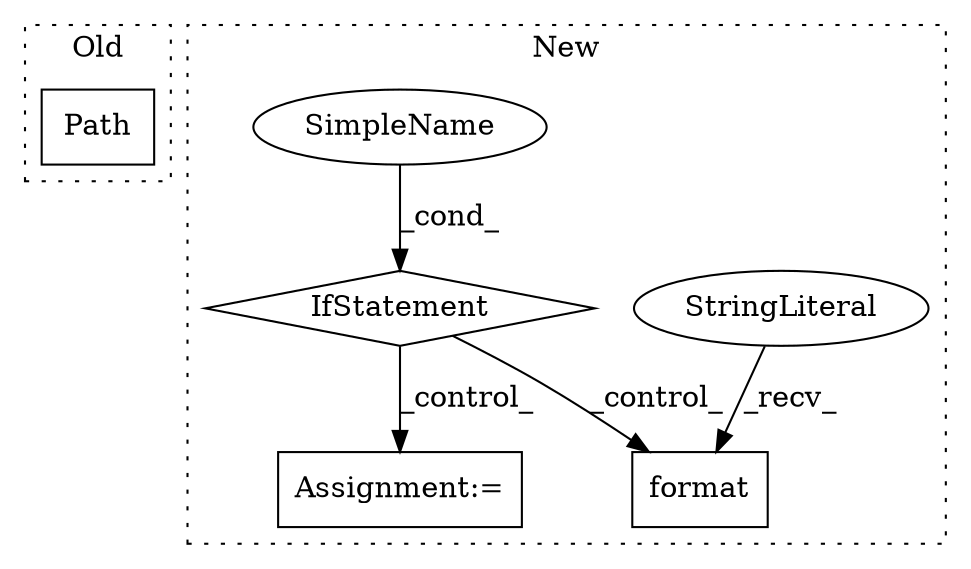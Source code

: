 digraph G {
subgraph cluster0 {
1 [label="Path" a="32" s="2920,2937" l="5,1" shape="box"];
label = "Old";
style="dotted";
}
subgraph cluster1 {
2 [label="format" a="32" s="5148,5179" l="7,1" shape="box"];
3 [label="StringLiteral" a="45" s="5082" l="65" shape="ellipse"];
4 [label="IfStatement" a="25" s="4323,4393" l="4,2" shape="diamond"];
5 [label="SimpleName" a="42" s="" l="" shape="ellipse"];
6 [label="Assignment:=" a="7" s="4403,4512" l="57,2" shape="box"];
label = "New";
style="dotted";
}
3 -> 2 [label="_recv_"];
4 -> 2 [label="_control_"];
4 -> 6 [label="_control_"];
5 -> 4 [label="_cond_"];
}